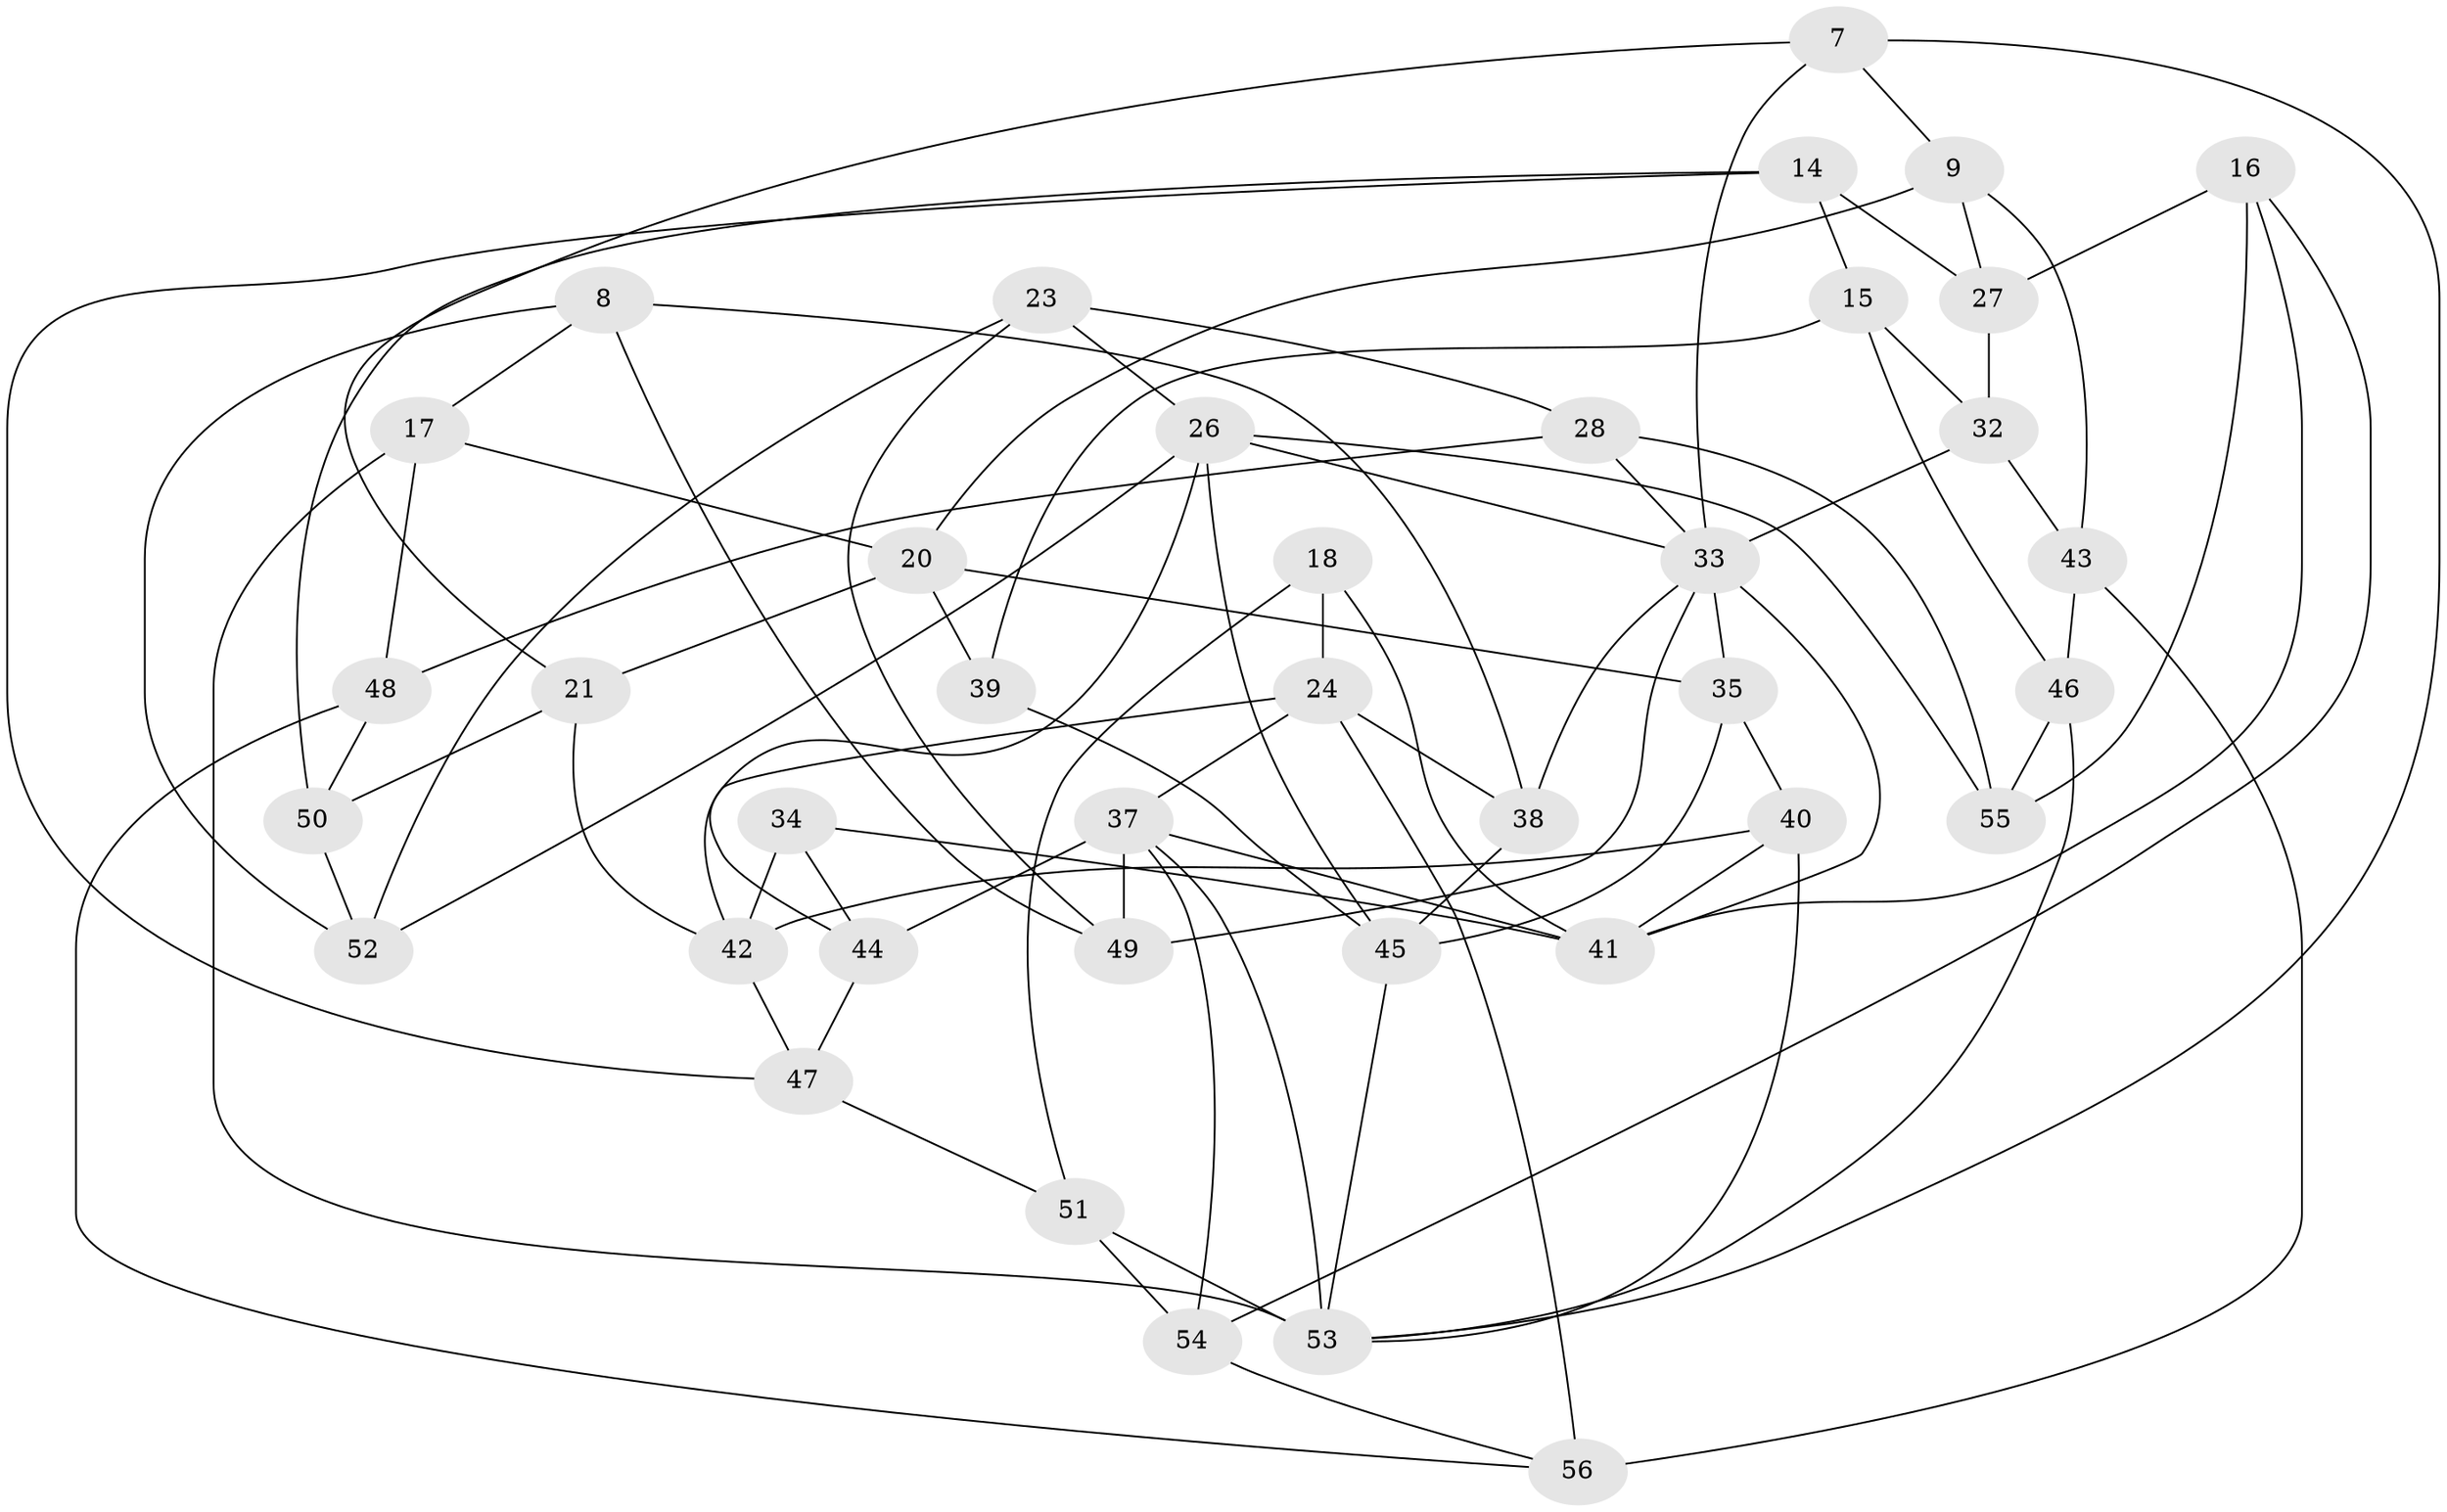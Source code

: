 // original degree distribution, {4: 1.0}
// Generated by graph-tools (version 1.1) at 2025/03/03/04/25 22:03:52]
// undirected, 39 vertices, 85 edges
graph export_dot {
graph [start="1"]
  node [color=gray90,style=filled];
  7;
  8;
  9;
  14;
  15;
  16;
  17 [super="+12"];
  18;
  20 [super="+4"];
  21;
  23;
  24 [super="+11"];
  26 [super="+6"];
  27;
  28;
  32;
  33 [super="+2+29+13"];
  34;
  35 [super="+31"];
  37 [super="+10"];
  38;
  39;
  40;
  41 [super="+36+22"];
  42 [super="+30"];
  43;
  44;
  45 [super="+19"];
  46;
  47;
  48;
  49;
  50;
  51;
  52;
  53 [super="+25"];
  54;
  55;
  56;
  7 -- 9;
  7 -- 21;
  7 -- 53;
  7 -- 33;
  8 -- 38;
  8 -- 17;
  8 -- 49;
  8 -- 52;
  9 -- 20;
  9 -- 43;
  9 -- 27;
  14 -- 47;
  14 -- 50;
  14 -- 15;
  14 -- 27;
  15 -- 32;
  15 -- 39;
  15 -- 46;
  16 -- 54;
  16 -- 55;
  16 -- 27;
  16 -- 41;
  17 -- 53 [weight=3];
  17 -- 48;
  17 -- 20;
  18 -- 51;
  18 -- 24 [weight=2];
  18 -- 41;
  20 -- 35 [weight=2];
  20 -- 39;
  20 -- 21;
  21 -- 50;
  21 -- 42;
  23 -- 52;
  23 -- 49;
  23 -- 28;
  23 -- 26;
  24 -- 38;
  24 -- 42;
  24 -- 56;
  24 -- 37;
  26 -- 55;
  26 -- 44;
  26 -- 33;
  26 -- 52;
  26 -- 45;
  27 -- 32;
  28 -- 33;
  28 -- 55;
  28 -- 48;
  32 -- 43;
  32 -- 33;
  33 -- 41 [weight=2];
  33 -- 35 [weight=2];
  33 -- 38;
  33 -- 49;
  34 -- 42 [weight=2];
  34 -- 44;
  34 -- 41;
  35 -- 45;
  35 -- 40;
  37 -- 54;
  37 -- 49;
  37 -- 53 [weight=2];
  37 -- 44;
  37 -- 41 [weight=2];
  38 -- 45;
  39 -- 45 [weight=2];
  40 -- 41;
  40 -- 42;
  40 -- 53;
  42 -- 47;
  43 -- 56;
  43 -- 46;
  44 -- 47;
  45 -- 53;
  46 -- 55;
  46 -- 53;
  47 -- 51;
  48 -- 50;
  48 -- 56;
  50 -- 52;
  51 -- 54;
  51 -- 53;
  54 -- 56;
}

